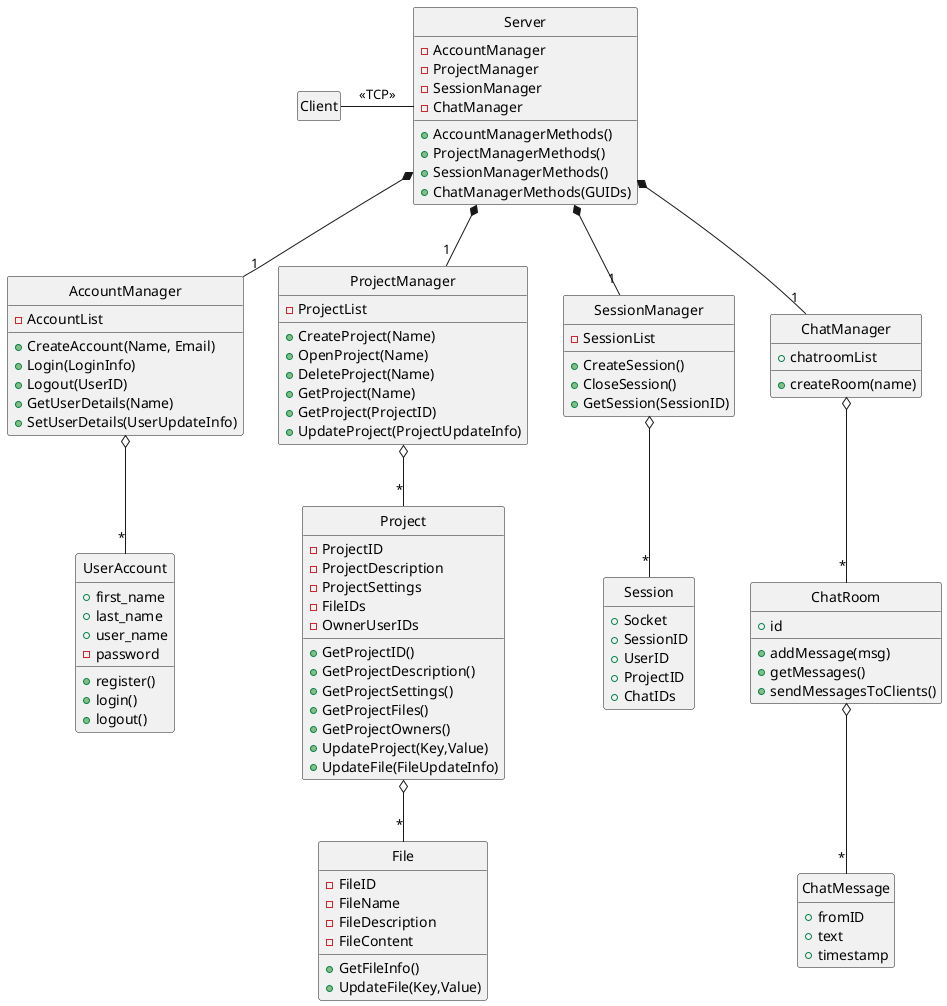 @startuml
hide circle
hide empty members

class "Client" as sq 
class "Server" as sqs{
	-AccountManager
	-ProjectManager
	-SessionManager
	-ChatManager
	+AccountManagerMethods()
	+ProjectManagerMethods()
	+SessionManagerMethods()
	+ChatManagerMethods(GUIDs)
	}
	class "AccountManager" as sqs_ua_m{
		-AccountList
		+CreateAccount(Name, Email)
		+Login(LoginInfo)
		+Logout(UserID)
		+GetUserDetails(Name)
		+SetUserDetails(UserUpdateInfo)
		}
		class "UserAccount" as sqs_ua {
			+first_name
			+last_name
			+user_name
			-password
			+register()
			+login()
			+logout()
			}
	class "ProjectManager" as sqs_pr_m{
		-ProjectList
		+CreateProject(Name)
		+OpenProject(Name)
		+DeleteProject(Name)
		+GetProject(Name)
		+GetProject(ProjectID)
		+UpdateProject(ProjectUpdateInfo)
		}
		class "Project" as sqs_pr{
			-ProjectID
			-ProjectDescription
			-ProjectSettings
			-FileIDs
			-OwnerUserIDs
			+GetProjectID()
			+GetProjectDescription()
			+GetProjectSettings()
			+GetProjectFiles()
			+GetProjectOwners()
			+UpdateProject(Key,Value)
			+UpdateFile(FileUpdateInfo)
			}
			class "File" as sqs_fi{
				-FileID
				-FileName
				-FileDescription
				-FileContent
				+GetFileInfo()
				+UpdateFile(Key,Value)
				}
	class "SessionManager" as sqs_se_m{
		-SessionList
		+CreateSession()
		+CloseSession()
		+GetSession(SessionID)
		}
		class "Session" as sqs_se{
			+Socket
			+SessionID
			+UserID
			+ProjectID
			+ChatIDs
			}
	class "ChatManager" as sqs_ch_m{
		+chatroomList
		+createRoom(name)
		}
		class "ChatRoom" as sqs_ch {
			+id
			+addMessage(msg)
			+getMessages()
			+sendMessagesToClients()
			}
			class "ChatMessage" as sqs_ch_mes{
				+fromID
				+text
				+timestamp
				}


sq -right- sqs : <<TCP>>

	sqs *-- "1" sqs_pr_m 
		sqs_pr_m o-- "*" sqs_pr 
			sqs_pr o-- "*" sqs_fi 
	sqs *-- "1" sqs_ua_m 
		sqs_ua_m o-- "*" sqs_ua  
	sqs *-- "1" sqs_ch_m 
		sqs_ch_m o-- "*" sqs_ch 
			sqs_ch o-- "*" sqs_ch_mes
	sqs *-- "1" sqs_se_m 
		sqs_se_m o-- "*" sqs_se



@enduml